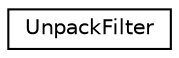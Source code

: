 digraph "Graphical Class Hierarchy"
{
 // LATEX_PDF_SIZE
  edge [fontname="Helvetica",fontsize="10",labelfontname="Helvetica",labelfontsize="10"];
  node [fontname="Helvetica",fontsize="10",shape=record];
  rankdir="LR";
  Node0 [label="UnpackFilter",height=0.2,width=0.4,color="black", fillcolor="white", style="filled",URL="$structUnpackFilter.html",tooltip=" "];
}
